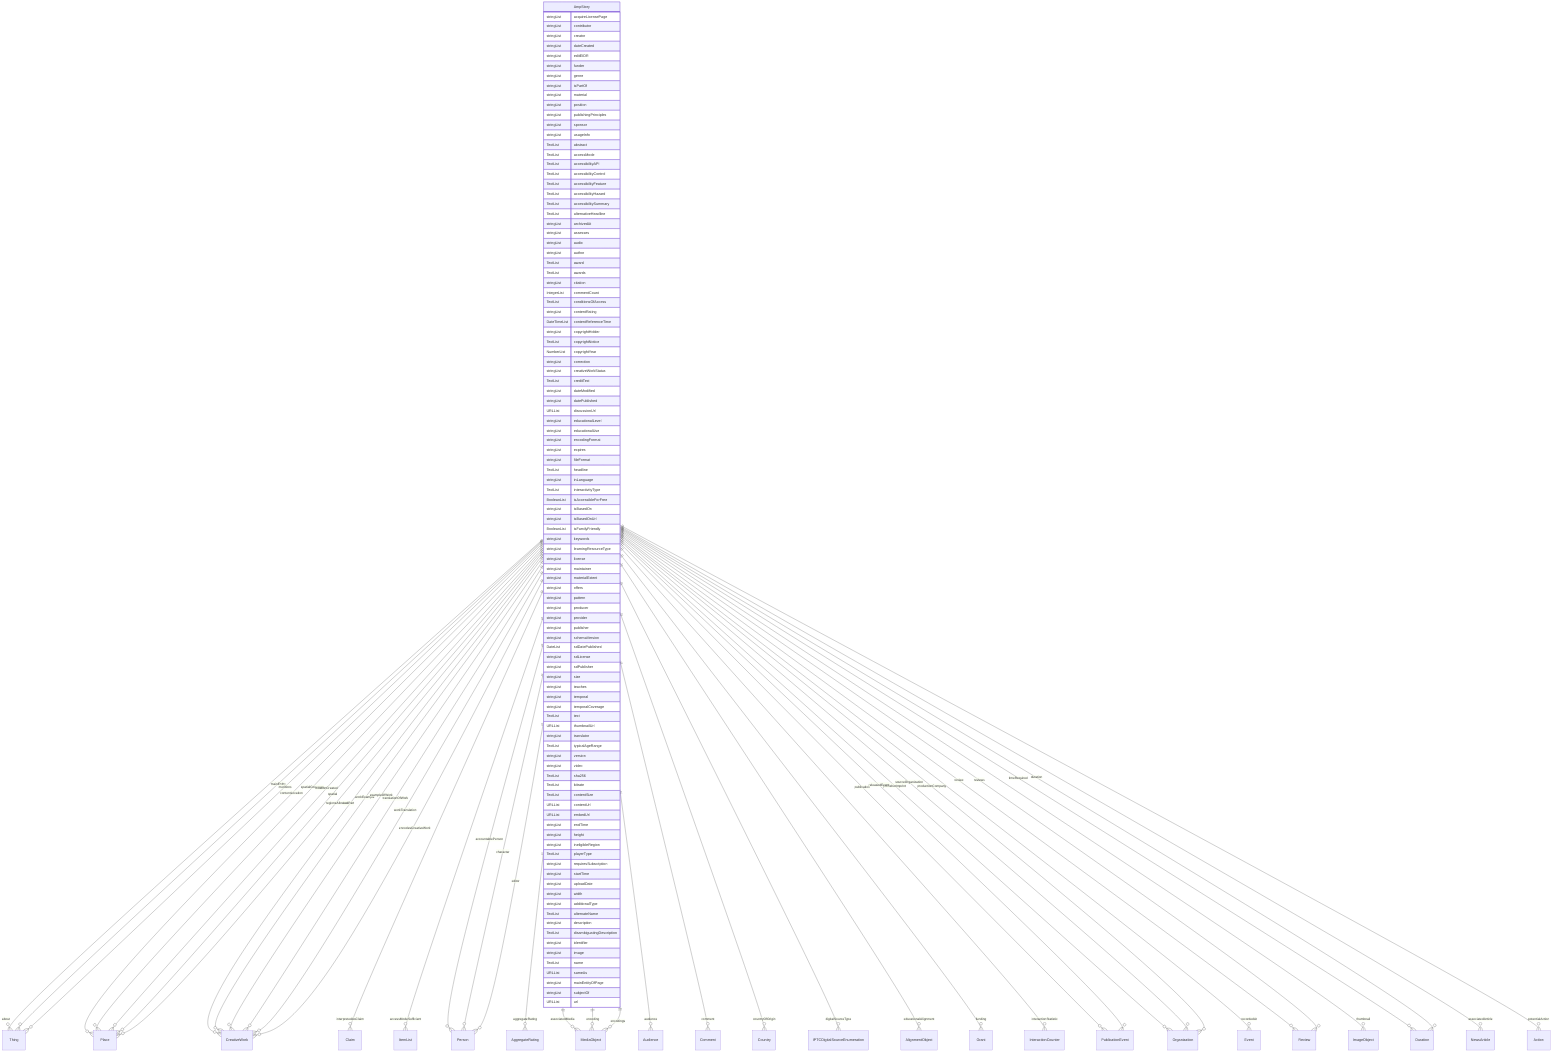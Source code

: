 erDiagram
AmpStory {
    stringList acquireLicensePage  
    stringList contributor  
    stringList creator  
    stringList dateCreated  
    stringList editEIDR  
    stringList funder  
    stringList genre  
    stringList isPartOf  
    stringList material  
    stringList position  
    stringList publishingPrinciples  
    stringList sponsor  
    stringList usageInfo  
    TextList abstract  
    TextList accessMode  
    TextList accessibilityAPI  
    TextList accessibilityControl  
    TextList accessibilityFeature  
    TextList accessibilityHazard  
    TextList accessibilitySummary  
    TextList alternativeHeadline  
    stringList archivedAt  
    stringList assesses  
    stringList audio  
    stringList author  
    TextList award  
    TextList awards  
    stringList citation  
    IntegerList commentCount  
    TextList conditionsOfAccess  
    stringList contentRating  
    DateTimeList contentReferenceTime  
    stringList copyrightHolder  
    TextList copyrightNotice  
    NumberList copyrightYear  
    stringList correction  
    stringList creativeWorkStatus  
    TextList creditText  
    stringList dateModified  
    stringList datePublished  
    URLList discussionUrl  
    stringList educationalLevel  
    stringList educationalUse  
    stringList encodingFormat  
    stringList expires  
    stringList fileFormat  
    TextList headline  
    stringList inLanguage  
    TextList interactivityType  
    BooleanList isAccessibleForFree  
    stringList isBasedOn  
    stringList isBasedOnUrl  
    BooleanList isFamilyFriendly  
    stringList keywords  
    stringList learningResourceType  
    stringList license  
    stringList maintainer  
    stringList materialExtent  
    stringList offers  
    stringList pattern  
    stringList producer  
    stringList provider  
    stringList publisher  
    stringList schemaVersion  
    DateList sdDatePublished  
    stringList sdLicense  
    stringList sdPublisher  
    stringList size  
    stringList teaches  
    stringList temporal  
    stringList temporalCoverage  
    TextList text  
    URLList thumbnailUrl  
    stringList translator  
    TextList typicalAgeRange  
    stringList version  
    stringList video  
    TextList sha256  
    TextList bitrate  
    TextList contentSize  
    URLList contentUrl  
    URLList embedUrl  
    stringList endTime  
    stringList height  
    stringList ineligibleRegion  
    TextList playerType  
    stringList requiresSubscription  
    stringList startTime  
    stringList uploadDate  
    stringList width  
    stringList additionalType  
    TextList alternateName  
    stringList description  
    TextList disambiguatingDescription  
    stringList identifier  
    stringList image  
    TextList name  
    URLList sameAs  
    stringList mainEntityOfPage  
    stringList subjectOf  
    URLList url  
}

AmpStory ||--}o Thing : "about"
AmpStory ||--}o Place : "contentLocation"
AmpStory ||--}o CreativeWork : "hasPart"
AmpStory ||--}o Claim : "interpretedAsClaim"
AmpStory ||--}o Thing : "mainEntity"
AmpStory ||--}o Place : "spatialCoverage"
AmpStory ||--}o CreativeWork : "workExample"
AmpStory ||--}o ItemList : "accessModeSufficient"
AmpStory ||--}o Person : "accountablePerson"
AmpStory ||--}o AggregateRating : "aggregateRating"
AmpStory ||--}o MediaObject : "associatedMedia"
AmpStory ||--}o Audience : "audience"
AmpStory ||--}o Person : "character"
AmpStory ||--}o Comment : "comment"
AmpStory ||--}o Country : "countryOfOrigin"
AmpStory ||--}o IPTCDigitalSourceEnumeration : "digitalSourceType"
AmpStory ||--}o Person : "editor"
AmpStory ||--}o AlignmentObject : "educationalAlignment"
AmpStory ||--}o MediaObject : "encoding"
AmpStory ||--}o MediaObject : "encodings"
AmpStory ||--}o CreativeWork : "exampleOfWork"
AmpStory ||--}o Grant : "funding"
AmpStory ||--}o InteractionCounter : "interactionStatistic"
AmpStory ||--}o Place : "locationCreated"
AmpStory ||--}o Thing : "mentions"
AmpStory ||--}o PublicationEvent : "publication"
AmpStory ||--}o Organization : "publisherImprint"
AmpStory ||--}o Event : "recordedAt"
AmpStory ||--}o PublicationEvent : "releasedEvent"
AmpStory ||--}o Review : "review"
AmpStory ||--}o Review : "reviews"
AmpStory ||--}o Organization : "sourceOrganization"
AmpStory ||--}o Place : "spatial"
AmpStory ||--}o ImageObject : "thumbnail"
AmpStory ||--}o Duration : "timeRequired"
AmpStory ||--}o CreativeWork : "translationOfWork"
AmpStory ||--}o CreativeWork : "workTranslation"
AmpStory ||--}o Duration : "duration"
AmpStory ||--}o NewsArticle : "associatedArticle"
AmpStory ||--}o CreativeWork : "encodesCreativeWork"
AmpStory ||--}o Organization : "productionCompany"
AmpStory ||--}o Place : "regionsAllowed"
AmpStory ||--}o Action : "potentialAction"